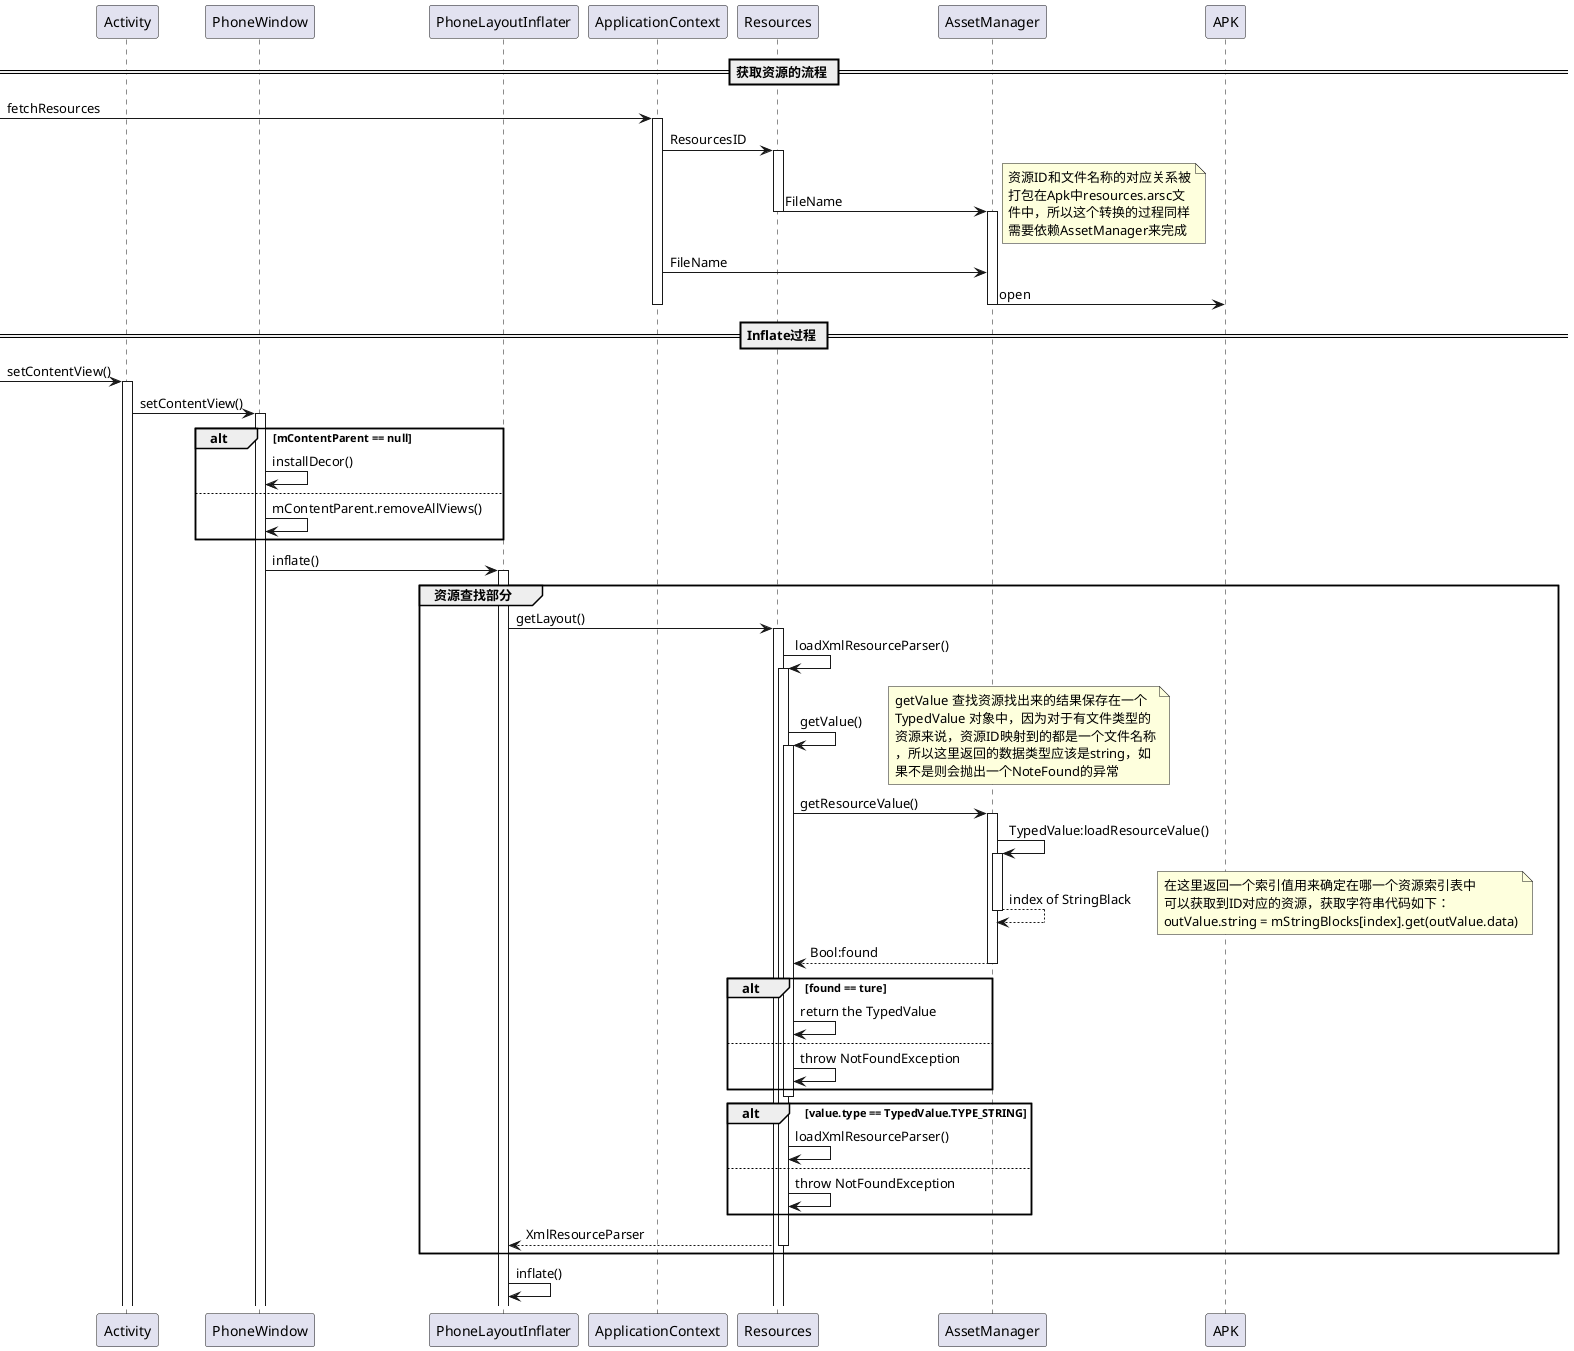 @startuml
participant Activity
participant PhoneWindow
participant PhoneLayoutInflater

participant ApplicationContext as ap
participant Resources
participant AssetManager
participant APK

== 获取资源的流程 ==
[-> ap : fetchResources
activate ap
ap -> Resources : ResourcesID
activate Resources
Resources -> AssetManager : FileName
note right
资源ID和文件名称的对应关系被
打包在Apk中resources.arsc文
件中，所以这个转换的过程同样
需要依赖AssetManager来完成
end note
deactivate Resources
activate AssetManager
ap -> AssetManager : FileName
AssetManager -> APK : open
deactivate ap
deactivate AssetManager

== Inflate过程 ==
[-> Activity : setContentView()
activate Activity

Activity -> PhoneWindow : setContentView()
activate PhoneWindow

alt mContentParent == null
PhoneWindow -> PhoneWindow : installDecor()
else
PhoneWindow -> PhoneWindow : mContentParent.removeAllViews()
end alt
PhoneWindow -> PhoneLayoutInflater : inflate()
activate PhoneLayoutInflater

group 资源查找部分
PhoneLayoutInflater -> Resources : getLayout()
activate Resources

Resources -> Resources : loadXmlResourceParser()
activate Resources

Resources -> Resources : getValue()
note right
getValue 查找资源找出来的结果保存在一个
TypedValue 对象中，因为对于有文件类型的
资源来说，资源ID映射到的都是一个文件名称
，所以这里返回的数据类型应该是string，如
果不是则会抛出一个NoteFound的异常
end note
activate Resources

Resources -> AssetManager : getResourceValue()
activate AssetManager

AssetManager -> AssetManager : TypedValue:loadResourceValue()
activate AssetManager

AssetManager --> AssetManager : index of StringBlack
deactivate AssetManager
note right
在这里返回一个索引值用来确定在哪一个资源索引表中
可以获取到ID对应的资源，获取字符串代码如下：
outValue.string = mStringBlocks[index].get(outValue.data)
end note

AssetManager --> Resources : Bool:found
deactivate AssetManager

alt found == ture
Resources -> Resources : return the TypedValue
else
Resources -> Resources : throw NotFoundException
end alt
deactivate Resources

alt value.type == TypedValue.TYPE_STRING
Resources -> Resources : loadXmlResourceParser()
else
Resources -> Resources : throw NotFoundException
end alt


Resources --> PhoneLayoutInflater : XmlResourceParser
deactivate Resources
end group

PhoneLayoutInflater -> PhoneLayoutInflater : inflate()

@enduml
